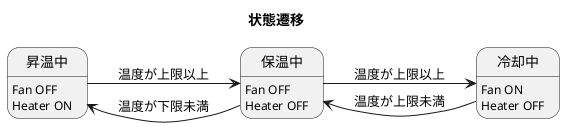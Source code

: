 @startuml
title 状態遷移

left to right direction

state "昇温中" as StateHeating
  StateHeating : Fan OFF
  StateHeating : Heater ON
state "保温中" as StateKeeping
  StateKeeping : Fan OFF
  StateKeeping : Heater OFF
state "冷却中" as StateCooling
  StateCooling : Fan ON
  StateCooling : Heater OFF


StateKeeping --> StateHeating : 温度が下限未満
StateHeating --> StateKeeping : 温度が上限以上

StateKeeping --> StateCooling : 温度が上限以上
StateCooling --> StateKeeping : 温度が上限未満

@enduml
